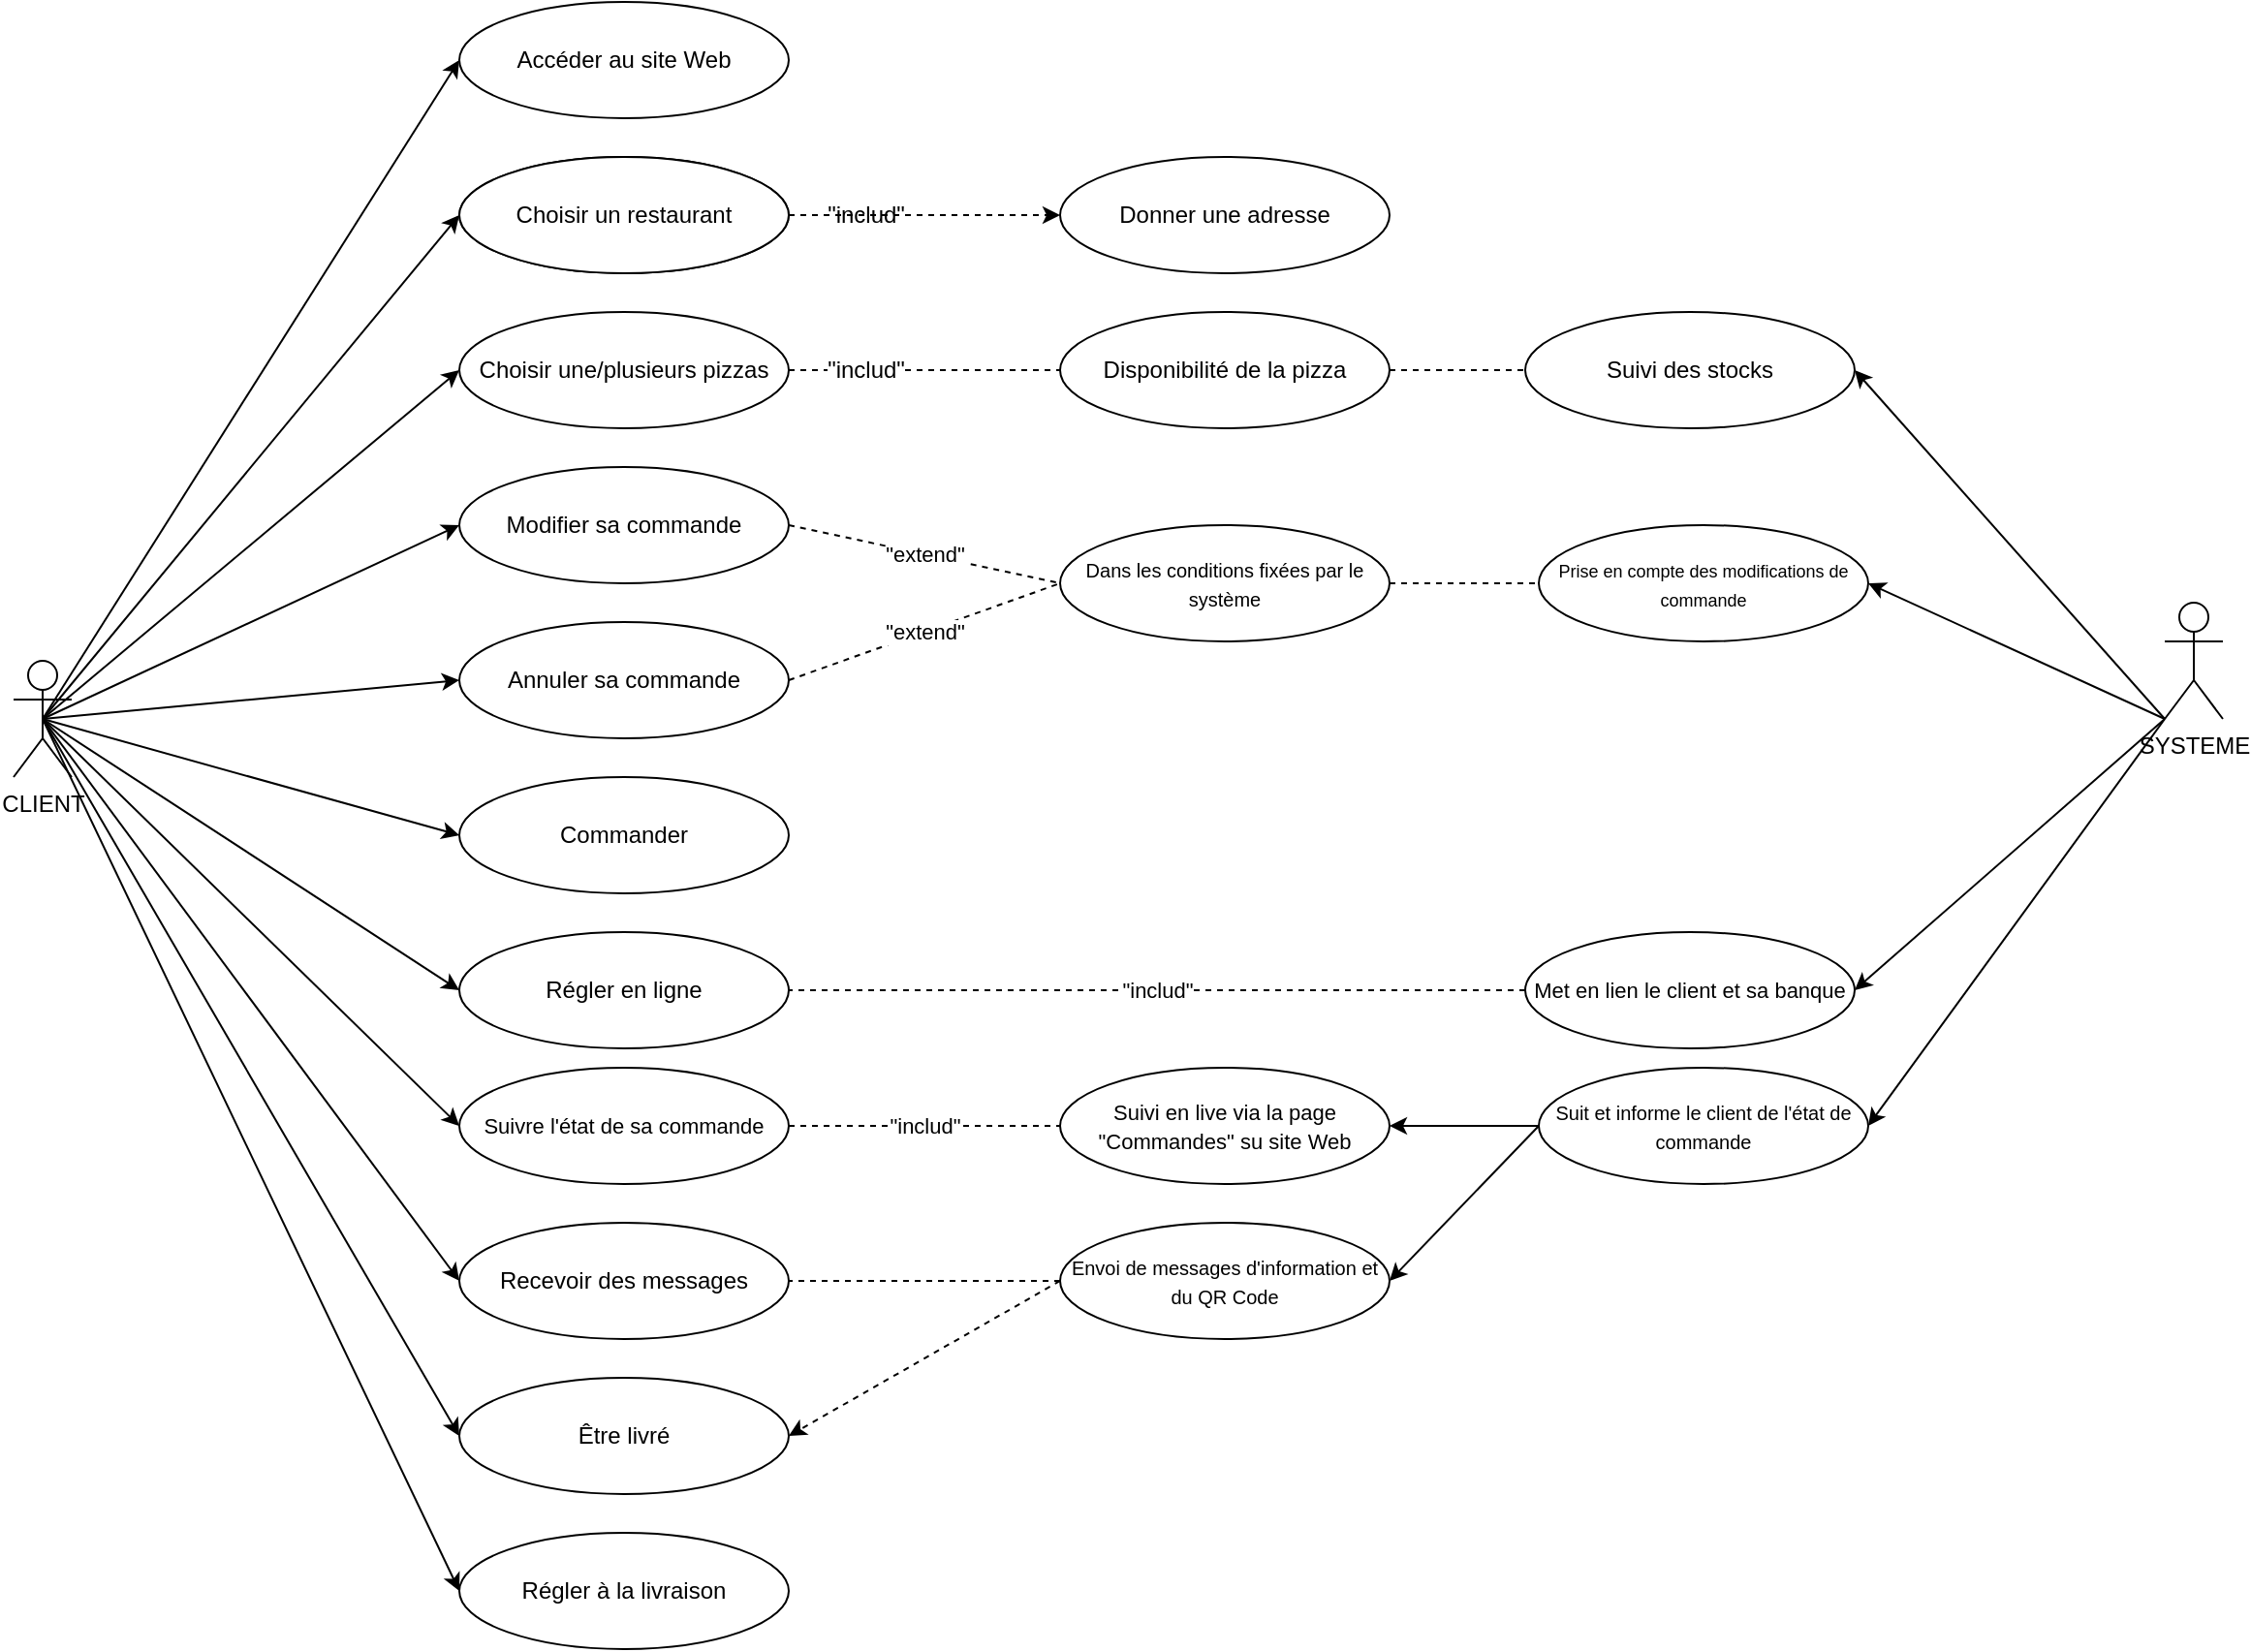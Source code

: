 <mxfile version="12.9.10" type="github">
  <diagram id="aiKTjoL5iuAiYiU3BYi3" name="Page-1">
    <mxGraphModel dx="1113" dy="614" grid="1" gridSize="10" guides="1" tooltips="1" connect="1" arrows="1" fold="1" page="1" pageScale="1" pageWidth="827" pageHeight="1169" math="0" shadow="0">
      <root>
        <mxCell id="0" />
        <mxCell id="1" parent="0" />
        <mxCell id="QC4duMPSpsn-Ii6u6m_h-2" value="SYSTEME" style="shape=umlActor;verticalLabelPosition=bottom;labelBackgroundColor=#ffffff;verticalAlign=top;html=1;outlineConnect=0;" vertex="1" parent="1">
          <mxGeometry x="1150" y="350" width="30" height="60" as="geometry" />
        </mxCell>
        <mxCell id="QC4duMPSpsn-Ii6u6m_h-3" value="CLIENT" style="shape=umlActor;verticalLabelPosition=bottom;labelBackgroundColor=#ffffff;verticalAlign=top;html=1;outlineConnect=0;" vertex="1" parent="1">
          <mxGeometry x="40" y="380" width="30" height="60" as="geometry" />
        </mxCell>
        <mxCell id="QC4duMPSpsn-Ii6u6m_h-9" value="Accéder au site Web" style="ellipse;whiteSpace=wrap;html=1;" vertex="1" parent="1">
          <mxGeometry x="270" y="40" width="170" height="60" as="geometry" />
        </mxCell>
        <mxCell id="QC4duMPSpsn-Ii6u6m_h-10" value="Choisir un restaurant" style="ellipse;whiteSpace=wrap;html=1;" vertex="1" parent="1">
          <mxGeometry x="270" y="120" width="170" height="60" as="geometry" />
        </mxCell>
        <mxCell id="QC4duMPSpsn-Ii6u6m_h-12" value="Choisir une/plusieurs pizzas" style="ellipse;whiteSpace=wrap;html=1;" vertex="1" parent="1">
          <mxGeometry x="270" y="200" width="170" height="60" as="geometry" />
        </mxCell>
        <mxCell id="QC4duMPSpsn-Ii6u6m_h-13" value="Modifier sa commande" style="ellipse;whiteSpace=wrap;html=1;" vertex="1" parent="1">
          <mxGeometry x="270" y="280" width="170" height="60" as="geometry" />
        </mxCell>
        <mxCell id="QC4duMPSpsn-Ii6u6m_h-14" value="Annuler sa commande" style="ellipse;whiteSpace=wrap;html=1;" vertex="1" parent="1">
          <mxGeometry x="270" y="360" width="170" height="60" as="geometry" />
        </mxCell>
        <mxCell id="QC4duMPSpsn-Ii6u6m_h-15" value="Commander" style="ellipse;whiteSpace=wrap;html=1;" vertex="1" parent="1">
          <mxGeometry x="270" y="440" width="170" height="60" as="geometry" />
        </mxCell>
        <mxCell id="QC4duMPSpsn-Ii6u6m_h-16" value="Régler en ligne" style="ellipse;whiteSpace=wrap;html=1;" vertex="1" parent="1">
          <mxGeometry x="270" y="520" width="170" height="60" as="geometry" />
        </mxCell>
        <mxCell id="QC4duMPSpsn-Ii6u6m_h-17" value="&lt;font style=&quot;font-size: 11px&quot;&gt;Suivre l&#39;état de sa commande&lt;/font&gt;" style="ellipse;whiteSpace=wrap;html=1;" vertex="1" parent="1">
          <mxGeometry x="270" y="590" width="170" height="60" as="geometry" />
        </mxCell>
        <mxCell id="QC4duMPSpsn-Ii6u6m_h-18" value="Recevoir des messages" style="ellipse;whiteSpace=wrap;html=1;" vertex="1" parent="1">
          <mxGeometry x="270" y="670" width="170" height="60" as="geometry" />
        </mxCell>
        <mxCell id="QC4duMPSpsn-Ii6u6m_h-19" value="Être livré" style="ellipse;whiteSpace=wrap;html=1;" vertex="1" parent="1">
          <mxGeometry x="270" y="750" width="170" height="60" as="geometry" />
        </mxCell>
        <mxCell id="QC4duMPSpsn-Ii6u6m_h-20" value="Régler à la livraison" style="ellipse;whiteSpace=wrap;html=1;" vertex="1" parent="1">
          <mxGeometry x="270" y="830" width="170" height="60" as="geometry" />
        </mxCell>
        <mxCell id="QC4duMPSpsn-Ii6u6m_h-21" value="" style="endArrow=classic;html=1;exitX=0.5;exitY=0.5;exitDx=0;exitDy=0;exitPerimeter=0;entryX=0;entryY=0.5;entryDx=0;entryDy=0;" edge="1" parent="1" source="QC4duMPSpsn-Ii6u6m_h-3" target="QC4duMPSpsn-Ii6u6m_h-10">
          <mxGeometry width="50" height="50" relative="1" as="geometry">
            <mxPoint x="140" y="370" as="sourcePoint" />
            <mxPoint x="190" y="320" as="targetPoint" />
          </mxGeometry>
        </mxCell>
        <mxCell id="QC4duMPSpsn-Ii6u6m_h-23" value="" style="endArrow=classic;html=1;exitX=0.5;exitY=0.5;exitDx=0;exitDy=0;exitPerimeter=0;entryX=0;entryY=0.5;entryDx=0;entryDy=0;" edge="1" parent="1" source="QC4duMPSpsn-Ii6u6m_h-3" target="QC4duMPSpsn-Ii6u6m_h-9">
          <mxGeometry width="50" height="50" relative="1" as="geometry">
            <mxPoint x="100" y="220" as="sourcePoint" />
            <mxPoint x="150" y="170" as="targetPoint" />
          </mxGeometry>
        </mxCell>
        <mxCell id="QC4duMPSpsn-Ii6u6m_h-24" value="" style="endArrow=classic;html=1;exitX=0.5;exitY=0.5;exitDx=0;exitDy=0;exitPerimeter=0;entryX=0;entryY=0.5;entryDx=0;entryDy=0;" edge="1" parent="1" source="QC4duMPSpsn-Ii6u6m_h-3" target="QC4duMPSpsn-Ii6u6m_h-12">
          <mxGeometry width="50" height="50" relative="1" as="geometry">
            <mxPoint x="390" y="360" as="sourcePoint" />
            <mxPoint x="440" y="310" as="targetPoint" />
          </mxGeometry>
        </mxCell>
        <mxCell id="QC4duMPSpsn-Ii6u6m_h-25" value="" style="endArrow=classic;html=1;exitX=0.5;exitY=0.5;exitDx=0;exitDy=0;exitPerimeter=0;entryX=0;entryY=0.5;entryDx=0;entryDy=0;" edge="1" parent="1" source="QC4duMPSpsn-Ii6u6m_h-3" target="QC4duMPSpsn-Ii6u6m_h-13">
          <mxGeometry width="50" height="50" relative="1" as="geometry">
            <mxPoint x="110" y="400" as="sourcePoint" />
            <mxPoint x="160" y="350" as="targetPoint" />
          </mxGeometry>
        </mxCell>
        <mxCell id="QC4duMPSpsn-Ii6u6m_h-26" value="" style="endArrow=classic;html=1;exitX=0.5;exitY=0.5;exitDx=0;exitDy=0;exitPerimeter=0;entryX=0;entryY=0.5;entryDx=0;entryDy=0;" edge="1" parent="1" source="QC4duMPSpsn-Ii6u6m_h-3" target="QC4duMPSpsn-Ii6u6m_h-14">
          <mxGeometry width="50" height="50" relative="1" as="geometry">
            <mxPoint x="390" y="380" as="sourcePoint" />
            <mxPoint x="440" y="330" as="targetPoint" />
          </mxGeometry>
        </mxCell>
        <mxCell id="QC4duMPSpsn-Ii6u6m_h-27" value="" style="endArrow=classic;html=1;entryX=0;entryY=0.5;entryDx=0;entryDy=0;exitX=0.5;exitY=0.5;exitDx=0;exitDy=0;exitPerimeter=0;" edge="1" parent="1" source="QC4duMPSpsn-Ii6u6m_h-3" target="QC4duMPSpsn-Ii6u6m_h-15">
          <mxGeometry width="50" height="50" relative="1" as="geometry">
            <mxPoint x="390" y="540" as="sourcePoint" />
            <mxPoint x="440" y="490" as="targetPoint" />
          </mxGeometry>
        </mxCell>
        <mxCell id="QC4duMPSpsn-Ii6u6m_h-29" value="" style="endArrow=classic;html=1;entryX=0;entryY=0.5;entryDx=0;entryDy=0;exitX=0.5;exitY=0.5;exitDx=0;exitDy=0;exitPerimeter=0;" edge="1" parent="1" source="QC4duMPSpsn-Ii6u6m_h-3" target="QC4duMPSpsn-Ii6u6m_h-16">
          <mxGeometry width="50" height="50" relative="1" as="geometry">
            <mxPoint x="390" y="580" as="sourcePoint" />
            <mxPoint x="440" y="530" as="targetPoint" />
          </mxGeometry>
        </mxCell>
        <mxCell id="QC4duMPSpsn-Ii6u6m_h-30" value="" style="endArrow=classic;html=1;entryX=0;entryY=0.5;entryDx=0;entryDy=0;exitX=0.5;exitY=0.5;exitDx=0;exitDy=0;exitPerimeter=0;" edge="1" parent="1" source="QC4duMPSpsn-Ii6u6m_h-3" target="QC4duMPSpsn-Ii6u6m_h-17">
          <mxGeometry width="50" height="50" relative="1" as="geometry">
            <mxPoint x="390" y="580" as="sourcePoint" />
            <mxPoint x="440" y="530" as="targetPoint" />
          </mxGeometry>
        </mxCell>
        <mxCell id="QC4duMPSpsn-Ii6u6m_h-31" value="" style="endArrow=classic;html=1;entryX=0;entryY=0.5;entryDx=0;entryDy=0;exitX=0.5;exitY=0.5;exitDx=0;exitDy=0;exitPerimeter=0;" edge="1" parent="1" source="QC4duMPSpsn-Ii6u6m_h-3" target="QC4duMPSpsn-Ii6u6m_h-18">
          <mxGeometry width="50" height="50" relative="1" as="geometry">
            <mxPoint x="390" y="580" as="sourcePoint" />
            <mxPoint x="440" y="530" as="targetPoint" />
          </mxGeometry>
        </mxCell>
        <mxCell id="QC4duMPSpsn-Ii6u6m_h-32" value="" style="endArrow=classic;html=1;entryX=0;entryY=0.5;entryDx=0;entryDy=0;exitX=0.5;exitY=0.5;exitDx=0;exitDy=0;exitPerimeter=0;" edge="1" parent="1" source="QC4duMPSpsn-Ii6u6m_h-3" target="QC4duMPSpsn-Ii6u6m_h-19">
          <mxGeometry width="50" height="50" relative="1" as="geometry">
            <mxPoint x="390" y="600" as="sourcePoint" />
            <mxPoint x="440" y="550" as="targetPoint" />
          </mxGeometry>
        </mxCell>
        <mxCell id="QC4duMPSpsn-Ii6u6m_h-33" value="" style="endArrow=classic;html=1;entryX=0;entryY=0.5;entryDx=0;entryDy=0;exitX=0.5;exitY=0.5;exitDx=0;exitDy=0;exitPerimeter=0;" edge="1" parent="1" source="QC4duMPSpsn-Ii6u6m_h-3" target="QC4duMPSpsn-Ii6u6m_h-20">
          <mxGeometry width="50" height="50" relative="1" as="geometry">
            <mxPoint x="390" y="790" as="sourcePoint" />
            <mxPoint x="440" y="740" as="targetPoint" />
          </mxGeometry>
        </mxCell>
        <mxCell id="QC4duMPSpsn-Ii6u6m_h-34" value="Donner une adresse" style="ellipse;whiteSpace=wrap;html=1;" vertex="1" parent="1">
          <mxGeometry x="580" y="120" width="170" height="60" as="geometry" />
        </mxCell>
        <mxCell id="QC4duMPSpsn-Ii6u6m_h-46" value="" style="edgeStyle=orthogonalEdgeStyle;rounded=0;orthogonalLoop=1;jettySize=auto;html=1;dashed=1;startArrow=none;startFill=0;endArrow=classic;endFill=1;" edge="1" parent="1" source="QC4duMPSpsn-Ii6u6m_h-40" target="QC4duMPSpsn-Ii6u6m_h-34">
          <mxGeometry relative="1" as="geometry" />
        </mxCell>
        <mxCell id="QC4duMPSpsn-Ii6u6m_h-40" value="Choisir un restaurant" style="ellipse;whiteSpace=wrap;html=1;" vertex="1" parent="1">
          <mxGeometry x="270" y="120" width="170" height="60" as="geometry" />
        </mxCell>
        <mxCell id="QC4duMPSpsn-Ii6u6m_h-38" value="Disponibilité de la pizza" style="ellipse;whiteSpace=wrap;html=1;" vertex="1" parent="1">
          <mxGeometry x="580" y="200" width="170" height="60" as="geometry" />
        </mxCell>
        <mxCell id="QC4duMPSpsn-Ii6u6m_h-39" value="" style="endArrow=none;html=1;dashed=1;entryX=0;entryY=0.5;entryDx=0;entryDy=0;exitX=1;exitY=0.5;exitDx=0;exitDy=0;" edge="1" parent="1" source="QC4duMPSpsn-Ii6u6m_h-43" target="QC4duMPSpsn-Ii6u6m_h-38">
          <mxGeometry width="50" height="50" relative="1" as="geometry">
            <mxPoint x="390" y="210" as="sourcePoint" />
            <mxPoint x="440" y="160" as="targetPoint" />
          </mxGeometry>
        </mxCell>
        <mxCell id="QC4duMPSpsn-Ii6u6m_h-42" value="&quot;includ&quot;" style="text;html=1;strokeColor=none;fillColor=none;align=center;verticalAlign=middle;whiteSpace=wrap;rounded=0;" vertex="1" parent="1">
          <mxGeometry x="460" y="140" width="40" height="20" as="geometry" />
        </mxCell>
        <mxCell id="QC4duMPSpsn-Ii6u6m_h-47" value="&quot;extend&quot;" style="endArrow=none;html=1;dashed=1;entryX=0;entryY=0.5;entryDx=0;entryDy=0;exitX=1;exitY=0.5;exitDx=0;exitDy=0;" edge="1" parent="1" source="QC4duMPSpsn-Ii6u6m_h-13" target="QC4duMPSpsn-Ii6u6m_h-48">
          <mxGeometry width="50" height="50" relative="1" as="geometry">
            <mxPoint x="390" y="340" as="sourcePoint" />
            <mxPoint x="440" y="290" as="targetPoint" />
          </mxGeometry>
        </mxCell>
        <mxCell id="QC4duMPSpsn-Ii6u6m_h-48" value="&lt;font style=&quot;font-size: 10px&quot;&gt;Dans les conditions fixées par le système&lt;/font&gt;" style="ellipse;whiteSpace=wrap;html=1;" vertex="1" parent="1">
          <mxGeometry x="580" y="310" width="170" height="60" as="geometry" />
        </mxCell>
        <mxCell id="QC4duMPSpsn-Ii6u6m_h-43" value="&quot;includ&quot;" style="text;html=1;strokeColor=none;fillColor=none;align=center;verticalAlign=middle;whiteSpace=wrap;rounded=0;" vertex="1" parent="1">
          <mxGeometry x="460" y="220" width="40" height="20" as="geometry" />
        </mxCell>
        <mxCell id="QC4duMPSpsn-Ii6u6m_h-49" value="" style="endArrow=none;html=1;dashed=1;entryX=0;entryY=0.5;entryDx=0;entryDy=0;exitX=1;exitY=0.5;exitDx=0;exitDy=0;" edge="1" parent="1" source="QC4duMPSpsn-Ii6u6m_h-12" target="QC4duMPSpsn-Ii6u6m_h-43">
          <mxGeometry width="50" height="50" relative="1" as="geometry">
            <mxPoint x="440" y="230" as="sourcePoint" />
            <mxPoint x="520" y="230" as="targetPoint" />
          </mxGeometry>
        </mxCell>
        <mxCell id="QC4duMPSpsn-Ii6u6m_h-50" value="&quot;extend&quot;" style="endArrow=none;html=1;dashed=1;entryX=0;entryY=0.5;entryDx=0;entryDy=0;exitX=1;exitY=0.5;exitDx=0;exitDy=0;" edge="1" parent="1" source="QC4duMPSpsn-Ii6u6m_h-14" target="QC4duMPSpsn-Ii6u6m_h-48">
          <mxGeometry width="50" height="50" relative="1" as="geometry">
            <mxPoint x="450" y="320" as="sourcePoint" />
            <mxPoint x="530" y="360" as="targetPoint" />
          </mxGeometry>
        </mxCell>
        <mxCell id="QC4duMPSpsn-Ii6u6m_h-52" value="&lt;font style=&quot;font-size: 11px&quot;&gt;Met en lien le client et sa banque&lt;/font&gt;" style="ellipse;whiteSpace=wrap;html=1;" vertex="1" parent="1">
          <mxGeometry x="820" y="520" width="170" height="60" as="geometry" />
        </mxCell>
        <mxCell id="QC4duMPSpsn-Ii6u6m_h-53" value="" style="endArrow=classic;html=1;entryX=1;entryY=0.5;entryDx=0;entryDy=0;exitX=0;exitY=1;exitDx=0;exitDy=0;exitPerimeter=0;" edge="1" parent="1" source="QC4duMPSpsn-Ii6u6m_h-2" target="QC4duMPSpsn-Ii6u6m_h-52">
          <mxGeometry width="50" height="50" relative="1" as="geometry">
            <mxPoint x="840" y="440" as="sourcePoint" />
            <mxPoint x="890" y="390" as="targetPoint" />
          </mxGeometry>
        </mxCell>
        <mxCell id="QC4duMPSpsn-Ii6u6m_h-55" value="&quot;includ&quot;" style="endArrow=none;html=1;dashed=1;entryX=1;entryY=0.5;entryDx=0;entryDy=0;exitX=0;exitY=0.5;exitDx=0;exitDy=0;" edge="1" parent="1" source="QC4duMPSpsn-Ii6u6m_h-52" target="QC4duMPSpsn-Ii6u6m_h-16">
          <mxGeometry width="50" height="50" relative="1" as="geometry">
            <mxPoint x="590" y="470" as="sourcePoint" />
            <mxPoint x="700" y="390" as="targetPoint" />
          </mxGeometry>
        </mxCell>
        <mxCell id="QC4duMPSpsn-Ii6u6m_h-56" value="&lt;font style=&quot;font-size: 10px&quot;&gt;Suit et informe le client de l&#39;état de commande&lt;/font&gt;" style="ellipse;whiteSpace=wrap;html=1;" vertex="1" parent="1">
          <mxGeometry x="827" y="590" width="170" height="60" as="geometry" />
        </mxCell>
        <mxCell id="QC4duMPSpsn-Ii6u6m_h-57" value="&lt;font style=&quot;font-size: 10px&quot;&gt;Envoi de messages d&#39;information et du QR Code&lt;/font&gt;" style="ellipse;whiteSpace=wrap;html=1;" vertex="1" parent="1">
          <mxGeometry x="580" y="670" width="170" height="60" as="geometry" />
        </mxCell>
        <mxCell id="QC4duMPSpsn-Ii6u6m_h-62" value="" style="endArrow=classic;html=1;entryX=1;entryY=0.5;entryDx=0;entryDy=0;exitX=0;exitY=1;exitDx=0;exitDy=0;exitPerimeter=0;" edge="1" parent="1" source="QC4duMPSpsn-Ii6u6m_h-2" target="QC4duMPSpsn-Ii6u6m_h-56">
          <mxGeometry width="50" height="50" relative="1" as="geometry">
            <mxPoint x="1090" y="380" as="sourcePoint" />
            <mxPoint x="700" y="520" as="targetPoint" />
          </mxGeometry>
        </mxCell>
        <mxCell id="QC4duMPSpsn-Ii6u6m_h-63" value="" style="endArrow=classic;html=1;entryX=1;entryY=0.5;entryDx=0;entryDy=0;exitX=0;exitY=0.5;exitDx=0;exitDy=0;" edge="1" parent="1" source="QC4duMPSpsn-Ii6u6m_h-56" target="QC4duMPSpsn-Ii6u6m_h-57">
          <mxGeometry width="50" height="50" relative="1" as="geometry">
            <mxPoint x="650" y="720" as="sourcePoint" />
            <mxPoint x="700" y="670" as="targetPoint" />
          </mxGeometry>
        </mxCell>
        <mxCell id="QC4duMPSpsn-Ii6u6m_h-64" value="&lt;font style=&quot;font-size: 11px&quot;&gt;Suivi en live via la page &quot;Commandes&quot; su site Web&lt;/font&gt;" style="ellipse;whiteSpace=wrap;html=1;" vertex="1" parent="1">
          <mxGeometry x="580" y="590" width="170" height="60" as="geometry" />
        </mxCell>
        <mxCell id="QC4duMPSpsn-Ii6u6m_h-65" value="" style="endArrow=classic;html=1;entryX=1;entryY=0.5;entryDx=0;entryDy=0;exitX=0;exitY=0.5;exitDx=0;exitDy=0;" edge="1" parent="1" source="QC4duMPSpsn-Ii6u6m_h-56" target="QC4duMPSpsn-Ii6u6m_h-64">
          <mxGeometry width="50" height="50" relative="1" as="geometry">
            <mxPoint x="780" y="670" as="sourcePoint" />
            <mxPoint x="700" y="670" as="targetPoint" />
          </mxGeometry>
        </mxCell>
        <mxCell id="QC4duMPSpsn-Ii6u6m_h-66" value="&quot;includ&quot;" style="endArrow=none;html=1;entryX=0;entryY=0.5;entryDx=0;entryDy=0;exitX=1;exitY=0.5;exitDx=0;exitDy=0;dashed=1;" edge="1" parent="1" source="QC4duMPSpsn-Ii6u6m_h-17" target="QC4duMPSpsn-Ii6u6m_h-64">
          <mxGeometry width="50" height="50" relative="1" as="geometry">
            <mxPoint x="650" y="720" as="sourcePoint" />
            <mxPoint x="700" y="670" as="targetPoint" />
          </mxGeometry>
        </mxCell>
        <mxCell id="QC4duMPSpsn-Ii6u6m_h-67" value="" style="endArrow=none;html=1;dashed=1;entryX=1;entryY=0.5;entryDx=0;entryDy=0;exitX=0;exitY=0.5;exitDx=0;exitDy=0;" edge="1" parent="1" source="QC4duMPSpsn-Ii6u6m_h-57" target="QC4duMPSpsn-Ii6u6m_h-18">
          <mxGeometry width="50" height="50" relative="1" as="geometry">
            <mxPoint x="650" y="720" as="sourcePoint" />
            <mxPoint x="700" y="670" as="targetPoint" />
          </mxGeometry>
        </mxCell>
        <mxCell id="QC4duMPSpsn-Ii6u6m_h-68" value="" style="endArrow=classic;html=1;entryX=1;entryY=0.5;entryDx=0;entryDy=0;exitX=0;exitY=0.5;exitDx=0;exitDy=0;dashed=1;" edge="1" parent="1" source="QC4duMPSpsn-Ii6u6m_h-57" target="QC4duMPSpsn-Ii6u6m_h-19">
          <mxGeometry width="50" height="50" relative="1" as="geometry">
            <mxPoint x="650" y="730" as="sourcePoint" />
            <mxPoint x="700" y="680" as="targetPoint" />
          </mxGeometry>
        </mxCell>
        <mxCell id="QC4duMPSpsn-Ii6u6m_h-69" value="Suivi des stocks" style="ellipse;whiteSpace=wrap;html=1;" vertex="1" parent="1">
          <mxGeometry x="820" y="200" width="170" height="60" as="geometry" />
        </mxCell>
        <mxCell id="QC4duMPSpsn-Ii6u6m_h-70" value="" style="endArrow=classic;html=1;exitX=0;exitY=1;exitDx=0;exitDy=0;exitPerimeter=0;entryX=1;entryY=0.5;entryDx=0;entryDy=0;" edge="1" parent="1" source="QC4duMPSpsn-Ii6u6m_h-2" target="QC4duMPSpsn-Ii6u6m_h-69">
          <mxGeometry width="50" height="50" relative="1" as="geometry">
            <mxPoint x="650" y="290" as="sourcePoint" />
            <mxPoint x="700" y="240" as="targetPoint" />
          </mxGeometry>
        </mxCell>
        <mxCell id="QC4duMPSpsn-Ii6u6m_h-71" value="" style="endArrow=none;html=1;entryX=0;entryY=0.5;entryDx=0;entryDy=0;exitX=1;exitY=0.5;exitDx=0;exitDy=0;dashed=1;" edge="1" parent="1" source="QC4duMPSpsn-Ii6u6m_h-38" target="QC4duMPSpsn-Ii6u6m_h-69">
          <mxGeometry width="50" height="50" relative="1" as="geometry">
            <mxPoint x="650" y="290" as="sourcePoint" />
            <mxPoint x="700" y="240" as="targetPoint" />
          </mxGeometry>
        </mxCell>
        <mxCell id="QC4duMPSpsn-Ii6u6m_h-72" value="&lt;font style=&quot;font-size: 9px&quot;&gt;Prise en compte des modifications de commande&lt;/font&gt;" style="ellipse;whiteSpace=wrap;html=1;" vertex="1" parent="1">
          <mxGeometry x="827" y="310" width="170" height="60" as="geometry" />
        </mxCell>
        <mxCell id="QC4duMPSpsn-Ii6u6m_h-73" value="" style="endArrow=none;html=1;dashed=1;entryX=0;entryY=0.5;entryDx=0;entryDy=0;exitX=1;exitY=0.5;exitDx=0;exitDy=0;" edge="1" parent="1" source="QC4duMPSpsn-Ii6u6m_h-48" target="QC4duMPSpsn-Ii6u6m_h-72">
          <mxGeometry width="50" height="50" relative="1" as="geometry">
            <mxPoint x="650" y="390" as="sourcePoint" />
            <mxPoint x="700" y="340" as="targetPoint" />
          </mxGeometry>
        </mxCell>
        <mxCell id="QC4duMPSpsn-Ii6u6m_h-74" value="" style="endArrow=classic;html=1;entryX=1;entryY=0.5;entryDx=0;entryDy=0;exitX=0;exitY=1;exitDx=0;exitDy=0;exitPerimeter=0;" edge="1" parent="1" source="QC4duMPSpsn-Ii6u6m_h-2" target="QC4duMPSpsn-Ii6u6m_h-72">
          <mxGeometry width="50" height="50" relative="1" as="geometry">
            <mxPoint x="650" y="390" as="sourcePoint" />
            <mxPoint x="700" y="340" as="targetPoint" />
          </mxGeometry>
        </mxCell>
      </root>
    </mxGraphModel>
  </diagram>
</mxfile>

